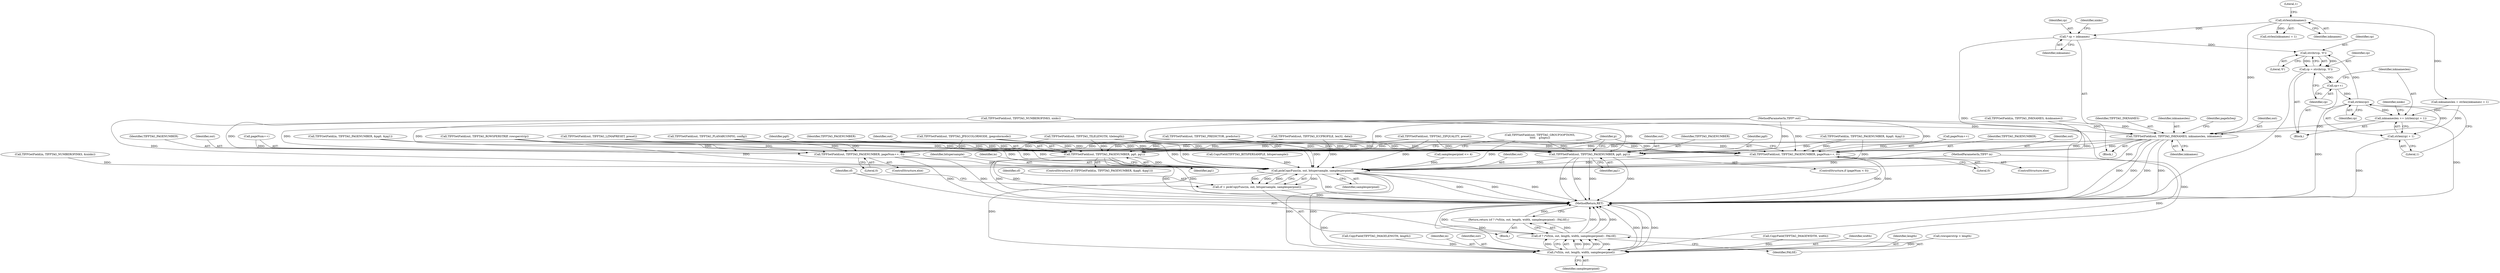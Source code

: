 digraph "0_libtiff_43c0b81a818640429317c80fea1e66771e85024b#diff-c8b4b355f9b5c06d585b23138e1c185f@pointer" {
"1000623" [label="(Call,* cp = inknames)"];
"1000619" [label="(Call,strlen(inknames))"];
"1000633" [label="(Call,strchr(cp, '\0'))"];
"1000631" [label="(Call,cp = strchr(cp, '\0'))"];
"1000636" [label="(Call,cp++)"];
"1000641" [label="(Call,strlen(cp))"];
"1000638" [label="(Call,inknameslen += (strlen(cp) + 1))"];
"1000646" [label="(Call,TIFFSetField(out, TIFFTAG_INKNAMES, inknameslen, inknames))"];
"1000672" [label="(Call,TIFFSetField(out, TIFFTAG_PAGENUMBER, pg0, pg1))"];
"1000735" [label="(Call,pickCopyFunc(in, out, bitspersample, samplesperpixel))"];
"1000733" [label="(Call,cf = pickCopyFunc(in, out, bitspersample, samplesperpixel))"];
"1000743" [label="(Call,(*cf)(in, out, length, width, samplesperpixel))"];
"1000741" [label="(Call,cf ? (*cf)(in, out, length, width, samplesperpixel) : FALSE)"];
"1000740" [label="(Return,return (cf ? (*cf)(in, out, length, width, samplesperpixel) : FALSE);)"];
"1000678" [label="(Call,TIFFSetField(out, TIFFTAG_PAGENUMBER, pageNum++, 0))"];
"1000699" [label="(Call,TIFFSetField(out, TIFFTAG_PAGENUMBER, pg0, pg1))"];
"1000705" [label="(Call,TIFFSetField(out, TIFFTAG_PAGENUMBER, pageNum++, 0))"];
"1000640" [label="(Call,strlen(cp) + 1)"];
"1000748" [label="(Identifier,samplesperpixel)"];
"1000137" [label="(Call,CopyField(TIFFTAG_IMAGELENGTH, length))"];
"1000645" [label="(Identifier,ninks)"];
"1000744" [label="(Identifier,in)"];
"1000745" [label="(Identifier,out)"];
"1000118" [label="(MethodParameterIn,TIFF* out)"];
"1000134" [label="(Call,CopyField(TIFFTAG_IMAGEWIDTH, width))"];
"1000706" [label="(Identifier,out)"];
"1000623" [label="(Call,* cp = inknames)"];
"1000642" [label="(Identifier,cp)"];
"1000630" [label="(Block,)"];
"1000604" [label="(Call,TIFFSetField(out, TIFFTAG_NUMBEROFINKS, ninks))"];
"1000417" [label="(Call,TIFFSetField(out, TIFFTAG_ROWSPERSTRIP, rowsperstrip))"];
"1000738" [label="(Identifier,bitspersample)"];
"1000704" [label="(ControlStructure,else)"];
"1000609" [label="(Call,TIFFGetField(in, TIFFTAG_INKNAMES, &inknames))"];
"1000739" [label="(Identifier,samplesperpixel)"];
"1000710" [label="(Literal,0)"];
"1000428" [label="(Call,TIFFSetField(out, TIFFTAG_PLANARCONFIG, config))"];
"1000675" [label="(Identifier,pg0)"];
"1000676" [label="(Identifier,pg1)"];
"1000747" [label="(Identifier,width)"];
"1000736" [label="(Identifier,in)"];
"1000624" [label="(Identifier,cp)"];
"1000456" [label="(Call,TIFFSetField(out, TIFFTAG_JPEGCOLORMODE, jpegcolormode))"];
"1000664" [label="(ControlStructure,if (TIFFGetField(in, TIFFTAG_PAGENUMBER, &pg0, &pg1)))"];
"1000683" [label="(Literal,0)"];
"1000743" [label="(Call,(*cf)(in, out, length, width, samplesperpixel))"];
"1000628" [label="(Identifier,ninks)"];
"1000700" [label="(Identifier,out)"];
"1000679" [label="(Identifier,out)"];
"1000734" [label="(Identifier,cf)"];
"1000681" [label="(Call,pageNum++)"];
"1000649" [label="(Identifier,inknameslen)"];
"1000740" [label="(Return,return (cf ? (*cf)(in, out, length, width, samplesperpixel) : FALSE);)"];
"1000678" [label="(Call,TIFFSetField(out, TIFFTAG_PAGENUMBER, pageNum++, 0))"];
"1000366" [label="(Call,TIFFSetField(out, TIFFTAG_TILELENGTH, tilelength))"];
"1000632" [label="(Identifier,cp)"];
"1000625" [label="(Identifier,inknames)"];
"1000119" [label="(Block,)"];
"1000140" [label="(Call,CopyField(TIFFTAG_BITSPERSAMPLE, bitspersample))"];
"1000677" [label="(ControlStructure,else)"];
"1000699" [label="(Call,TIFFSetField(out, TIFFTAG_PAGENUMBER, pg0, pg1))"];
"1000672" [label="(Call,TIFFSetField(out, TIFFTAG_PAGENUMBER, pg0, pg1))"];
"1000117" [label="(MethodParameterIn,TIFF* in)"];
"1000741" [label="(Call,cf ? (*cf)(in, out, length, width, samplesperpixel) : FALSE)"];
"1000733" [label="(Call,cf = pickCopyFunc(in, out, bitspersample, samplesperpixel))"];
"1000437" [label="(Call,samplesperpixel <= 4)"];
"1000742" [label="(Identifier,cf)"];
"1000635" [label="(Literal,'\0')"];
"1000656" [label="(Identifier,pageInSeq)"];
"1000713" [label="(Identifier,p)"];
"1000634" [label="(Identifier,cp)"];
"1000643" [label="(Literal,1)"];
"1000540" [label="(Call,TIFFSetField(out, TIFFTAG_GROUP3OPTIONS,\n\t\t\t\t\t    g3opts))"];
"1000705" [label="(Call,TIFFSetField(out, TIFFTAG_PAGENUMBER, pageNum++, 0))"];
"1000737" [label="(Identifier,out)"];
"1000636" [label="(Call,cp++)"];
"1000641" [label="(Call,strlen(cp))"];
"1000750" [label="(MethodReturn,RET)"];
"1000638" [label="(Call,inknameslen += (strlen(cp) + 1))"];
"1000521" [label="(Call,TIFFSetField(out, TIFFTAG_LZMAPRESET, preset))"];
"1000647" [label="(Identifier,out)"];
"1000746" [label="(Identifier,length)"];
"1000695" [label="(ControlStructure,if (pageNum < 0))"];
"1000620" [label="(Identifier,inknames)"];
"1000687" [label="(Call,TIFFGetField(in, TIFFTAG_PAGENUMBER, &pg0, &pg1))"];
"1000614" [label="(Block,)"];
"1000619" [label="(Call,strlen(inknames))"];
"1000650" [label="(Identifier,inknames)"];
"1000639" [label="(Identifier,inknameslen)"];
"1000490" [label="(Call,TIFFSetField(out, TIFFTAG_PREDICTOR, predictor))"];
"1000633" [label="(Call,strchr(cp, '\0'))"];
"1000665" [label="(Call,TIFFGetField(in, TIFFTAG_PAGENUMBER, &pg0, &pg1))"];
"1000394" [label="(Call,rowsperstrip > length)"];
"1000512" [label="(Call,TIFFSetField(out, TIFFTAG_ZIPQUALITY, preset))"];
"1000646" [label="(Call,TIFFSetField(out, TIFFTAG_INKNAMES, inknameslen, inknames))"];
"1000598" [label="(Call,TIFFGetField(in, TIFFTAG_NUMBEROFINKS, &ninks))"];
"1000703" [label="(Identifier,pg1)"];
"1000589" [label="(Call,TIFFSetField(out, TIFFTAG_ICCPROFILE, len32, data))"];
"1000648" [label="(Identifier,TIFFTAG_INKNAMES)"];
"1000708" [label="(Call,pageNum++)"];
"1000640" [label="(Call,strlen(cp) + 1)"];
"1000707" [label="(Identifier,TIFFTAG_PAGENUMBER)"];
"1000618" [label="(Call,strlen(inknames) + 1)"];
"1000735" [label="(Call,pickCopyFunc(in, out, bitspersample, samplesperpixel))"];
"1000680" [label="(Identifier,TIFFTAG_PAGENUMBER)"];
"1000621" [label="(Literal,1)"];
"1000674" [label="(Identifier,TIFFTAG_PAGENUMBER)"];
"1000616" [label="(Call,inknameslen = strlen(inknames) + 1)"];
"1000749" [label="(Identifier,FALSE)"];
"1000631" [label="(Call,cp = strchr(cp, '\0'))"];
"1000701" [label="(Identifier,TIFFTAG_PAGENUMBER)"];
"1000702" [label="(Identifier,pg0)"];
"1000673" [label="(Identifier,out)"];
"1000637" [label="(Identifier,cp)"];
"1000623" -> "1000614"  [label="AST: "];
"1000623" -> "1000625"  [label="CFG: "];
"1000624" -> "1000623"  [label="AST: "];
"1000625" -> "1000623"  [label="AST: "];
"1000628" -> "1000623"  [label="CFG: "];
"1000623" -> "1000750"  [label="DDG: "];
"1000619" -> "1000623"  [label="DDG: "];
"1000623" -> "1000633"  [label="DDG: "];
"1000619" -> "1000618"  [label="AST: "];
"1000619" -> "1000620"  [label="CFG: "];
"1000620" -> "1000619"  [label="AST: "];
"1000621" -> "1000619"  [label="CFG: "];
"1000619" -> "1000616"  [label="DDG: "];
"1000619" -> "1000618"  [label="DDG: "];
"1000619" -> "1000646"  [label="DDG: "];
"1000633" -> "1000631"  [label="AST: "];
"1000633" -> "1000635"  [label="CFG: "];
"1000634" -> "1000633"  [label="AST: "];
"1000635" -> "1000633"  [label="AST: "];
"1000631" -> "1000633"  [label="CFG: "];
"1000633" -> "1000631"  [label="DDG: "];
"1000633" -> "1000631"  [label="DDG: "];
"1000641" -> "1000633"  [label="DDG: "];
"1000631" -> "1000630"  [label="AST: "];
"1000632" -> "1000631"  [label="AST: "];
"1000637" -> "1000631"  [label="CFG: "];
"1000631" -> "1000750"  [label="DDG: "];
"1000631" -> "1000636"  [label="DDG: "];
"1000636" -> "1000630"  [label="AST: "];
"1000636" -> "1000637"  [label="CFG: "];
"1000637" -> "1000636"  [label="AST: "];
"1000639" -> "1000636"  [label="CFG: "];
"1000636" -> "1000641"  [label="DDG: "];
"1000641" -> "1000640"  [label="AST: "];
"1000641" -> "1000642"  [label="CFG: "];
"1000642" -> "1000641"  [label="AST: "];
"1000643" -> "1000641"  [label="CFG: "];
"1000641" -> "1000750"  [label="DDG: "];
"1000641" -> "1000638"  [label="DDG: "];
"1000641" -> "1000640"  [label="DDG: "];
"1000638" -> "1000630"  [label="AST: "];
"1000638" -> "1000640"  [label="CFG: "];
"1000639" -> "1000638"  [label="AST: "];
"1000640" -> "1000638"  [label="AST: "];
"1000645" -> "1000638"  [label="CFG: "];
"1000638" -> "1000750"  [label="DDG: "];
"1000616" -> "1000638"  [label="DDG: "];
"1000638" -> "1000646"  [label="DDG: "];
"1000646" -> "1000614"  [label="AST: "];
"1000646" -> "1000650"  [label="CFG: "];
"1000647" -> "1000646"  [label="AST: "];
"1000648" -> "1000646"  [label="AST: "];
"1000649" -> "1000646"  [label="AST: "];
"1000650" -> "1000646"  [label="AST: "];
"1000656" -> "1000646"  [label="CFG: "];
"1000646" -> "1000750"  [label="DDG: "];
"1000646" -> "1000750"  [label="DDG: "];
"1000646" -> "1000750"  [label="DDG: "];
"1000646" -> "1000750"  [label="DDG: "];
"1000604" -> "1000646"  [label="DDG: "];
"1000118" -> "1000646"  [label="DDG: "];
"1000609" -> "1000646"  [label="DDG: "];
"1000616" -> "1000646"  [label="DDG: "];
"1000646" -> "1000672"  [label="DDG: "];
"1000646" -> "1000678"  [label="DDG: "];
"1000646" -> "1000699"  [label="DDG: "];
"1000646" -> "1000705"  [label="DDG: "];
"1000646" -> "1000735"  [label="DDG: "];
"1000672" -> "1000664"  [label="AST: "];
"1000672" -> "1000676"  [label="CFG: "];
"1000673" -> "1000672"  [label="AST: "];
"1000674" -> "1000672"  [label="AST: "];
"1000675" -> "1000672"  [label="AST: "];
"1000676" -> "1000672"  [label="AST: "];
"1000713" -> "1000672"  [label="CFG: "];
"1000672" -> "1000750"  [label="DDG: "];
"1000672" -> "1000750"  [label="DDG: "];
"1000672" -> "1000750"  [label="DDG: "];
"1000672" -> "1000750"  [label="DDG: "];
"1000456" -> "1000672"  [label="DDG: "];
"1000521" -> "1000672"  [label="DDG: "];
"1000490" -> "1000672"  [label="DDG: "];
"1000512" -> "1000672"  [label="DDG: "];
"1000589" -> "1000672"  [label="DDG: "];
"1000366" -> "1000672"  [label="DDG: "];
"1000417" -> "1000672"  [label="DDG: "];
"1000604" -> "1000672"  [label="DDG: "];
"1000540" -> "1000672"  [label="DDG: "];
"1000428" -> "1000672"  [label="DDG: "];
"1000118" -> "1000672"  [label="DDG: "];
"1000665" -> "1000672"  [label="DDG: "];
"1000672" -> "1000735"  [label="DDG: "];
"1000735" -> "1000733"  [label="AST: "];
"1000735" -> "1000739"  [label="CFG: "];
"1000736" -> "1000735"  [label="AST: "];
"1000737" -> "1000735"  [label="AST: "];
"1000738" -> "1000735"  [label="AST: "];
"1000739" -> "1000735"  [label="AST: "];
"1000733" -> "1000735"  [label="CFG: "];
"1000735" -> "1000750"  [label="DDG: "];
"1000735" -> "1000750"  [label="DDG: "];
"1000735" -> "1000750"  [label="DDG: "];
"1000735" -> "1000750"  [label="DDG: "];
"1000735" -> "1000733"  [label="DDG: "];
"1000735" -> "1000733"  [label="DDG: "];
"1000735" -> "1000733"  [label="DDG: "];
"1000735" -> "1000733"  [label="DDG: "];
"1000598" -> "1000735"  [label="DDG: "];
"1000609" -> "1000735"  [label="DDG: "];
"1000665" -> "1000735"  [label="DDG: "];
"1000687" -> "1000735"  [label="DDG: "];
"1000117" -> "1000735"  [label="DDG: "];
"1000699" -> "1000735"  [label="DDG: "];
"1000456" -> "1000735"  [label="DDG: "];
"1000521" -> "1000735"  [label="DDG: "];
"1000678" -> "1000735"  [label="DDG: "];
"1000490" -> "1000735"  [label="DDG: "];
"1000705" -> "1000735"  [label="DDG: "];
"1000512" -> "1000735"  [label="DDG: "];
"1000589" -> "1000735"  [label="DDG: "];
"1000366" -> "1000735"  [label="DDG: "];
"1000417" -> "1000735"  [label="DDG: "];
"1000604" -> "1000735"  [label="DDG: "];
"1000540" -> "1000735"  [label="DDG: "];
"1000428" -> "1000735"  [label="DDG: "];
"1000118" -> "1000735"  [label="DDG: "];
"1000140" -> "1000735"  [label="DDG: "];
"1000437" -> "1000735"  [label="DDG: "];
"1000735" -> "1000743"  [label="DDG: "];
"1000735" -> "1000743"  [label="DDG: "];
"1000735" -> "1000743"  [label="DDG: "];
"1000733" -> "1000119"  [label="AST: "];
"1000734" -> "1000733"  [label="AST: "];
"1000742" -> "1000733"  [label="CFG: "];
"1000733" -> "1000750"  [label="DDG: "];
"1000743" -> "1000741"  [label="AST: "];
"1000743" -> "1000748"  [label="CFG: "];
"1000744" -> "1000743"  [label="AST: "];
"1000745" -> "1000743"  [label="AST: "];
"1000746" -> "1000743"  [label="AST: "];
"1000747" -> "1000743"  [label="AST: "];
"1000748" -> "1000743"  [label="AST: "];
"1000741" -> "1000743"  [label="CFG: "];
"1000743" -> "1000750"  [label="DDG: "];
"1000743" -> "1000750"  [label="DDG: "];
"1000743" -> "1000750"  [label="DDG: "];
"1000743" -> "1000750"  [label="DDG: "];
"1000743" -> "1000750"  [label="DDG: "];
"1000743" -> "1000741"  [label="DDG: "];
"1000743" -> "1000741"  [label="DDG: "];
"1000743" -> "1000741"  [label="DDG: "];
"1000743" -> "1000741"  [label="DDG: "];
"1000743" -> "1000741"  [label="DDG: "];
"1000117" -> "1000743"  [label="DDG: "];
"1000118" -> "1000743"  [label="DDG: "];
"1000394" -> "1000743"  [label="DDG: "];
"1000137" -> "1000743"  [label="DDG: "];
"1000134" -> "1000743"  [label="DDG: "];
"1000741" -> "1000740"  [label="AST: "];
"1000741" -> "1000749"  [label="CFG: "];
"1000742" -> "1000741"  [label="AST: "];
"1000749" -> "1000741"  [label="AST: "];
"1000740" -> "1000741"  [label="CFG: "];
"1000741" -> "1000750"  [label="DDG: "];
"1000741" -> "1000750"  [label="DDG: "];
"1000741" -> "1000750"  [label="DDG: "];
"1000741" -> "1000750"  [label="DDG: "];
"1000741" -> "1000740"  [label="DDG: "];
"1000740" -> "1000119"  [label="AST: "];
"1000750" -> "1000740"  [label="CFG: "];
"1000740" -> "1000750"  [label="DDG: "];
"1000678" -> "1000677"  [label="AST: "];
"1000678" -> "1000683"  [label="CFG: "];
"1000679" -> "1000678"  [label="AST: "];
"1000680" -> "1000678"  [label="AST: "];
"1000681" -> "1000678"  [label="AST: "];
"1000683" -> "1000678"  [label="AST: "];
"1000713" -> "1000678"  [label="CFG: "];
"1000678" -> "1000750"  [label="DDG: "];
"1000678" -> "1000750"  [label="DDG: "];
"1000456" -> "1000678"  [label="DDG: "];
"1000521" -> "1000678"  [label="DDG: "];
"1000490" -> "1000678"  [label="DDG: "];
"1000512" -> "1000678"  [label="DDG: "];
"1000589" -> "1000678"  [label="DDG: "];
"1000366" -> "1000678"  [label="DDG: "];
"1000417" -> "1000678"  [label="DDG: "];
"1000604" -> "1000678"  [label="DDG: "];
"1000540" -> "1000678"  [label="DDG: "];
"1000428" -> "1000678"  [label="DDG: "];
"1000118" -> "1000678"  [label="DDG: "];
"1000681" -> "1000678"  [label="DDG: "];
"1000699" -> "1000695"  [label="AST: "];
"1000699" -> "1000703"  [label="CFG: "];
"1000700" -> "1000699"  [label="AST: "];
"1000701" -> "1000699"  [label="AST: "];
"1000702" -> "1000699"  [label="AST: "];
"1000703" -> "1000699"  [label="AST: "];
"1000713" -> "1000699"  [label="CFG: "];
"1000699" -> "1000750"  [label="DDG: "];
"1000699" -> "1000750"  [label="DDG: "];
"1000699" -> "1000750"  [label="DDG: "];
"1000699" -> "1000750"  [label="DDG: "];
"1000456" -> "1000699"  [label="DDG: "];
"1000521" -> "1000699"  [label="DDG: "];
"1000490" -> "1000699"  [label="DDG: "];
"1000512" -> "1000699"  [label="DDG: "];
"1000589" -> "1000699"  [label="DDG: "];
"1000366" -> "1000699"  [label="DDG: "];
"1000417" -> "1000699"  [label="DDG: "];
"1000604" -> "1000699"  [label="DDG: "];
"1000540" -> "1000699"  [label="DDG: "];
"1000428" -> "1000699"  [label="DDG: "];
"1000118" -> "1000699"  [label="DDG: "];
"1000687" -> "1000699"  [label="DDG: "];
"1000705" -> "1000704"  [label="AST: "];
"1000705" -> "1000710"  [label="CFG: "];
"1000706" -> "1000705"  [label="AST: "];
"1000707" -> "1000705"  [label="AST: "];
"1000708" -> "1000705"  [label="AST: "];
"1000710" -> "1000705"  [label="AST: "];
"1000713" -> "1000705"  [label="CFG: "];
"1000705" -> "1000750"  [label="DDG: "];
"1000705" -> "1000750"  [label="DDG: "];
"1000456" -> "1000705"  [label="DDG: "];
"1000521" -> "1000705"  [label="DDG: "];
"1000490" -> "1000705"  [label="DDG: "];
"1000512" -> "1000705"  [label="DDG: "];
"1000589" -> "1000705"  [label="DDG: "];
"1000366" -> "1000705"  [label="DDG: "];
"1000417" -> "1000705"  [label="DDG: "];
"1000604" -> "1000705"  [label="DDG: "];
"1000540" -> "1000705"  [label="DDG: "];
"1000428" -> "1000705"  [label="DDG: "];
"1000118" -> "1000705"  [label="DDG: "];
"1000687" -> "1000705"  [label="DDG: "];
"1000708" -> "1000705"  [label="DDG: "];
"1000640" -> "1000643"  [label="CFG: "];
"1000643" -> "1000640"  [label="AST: "];
"1000640" -> "1000750"  [label="DDG: "];
}
